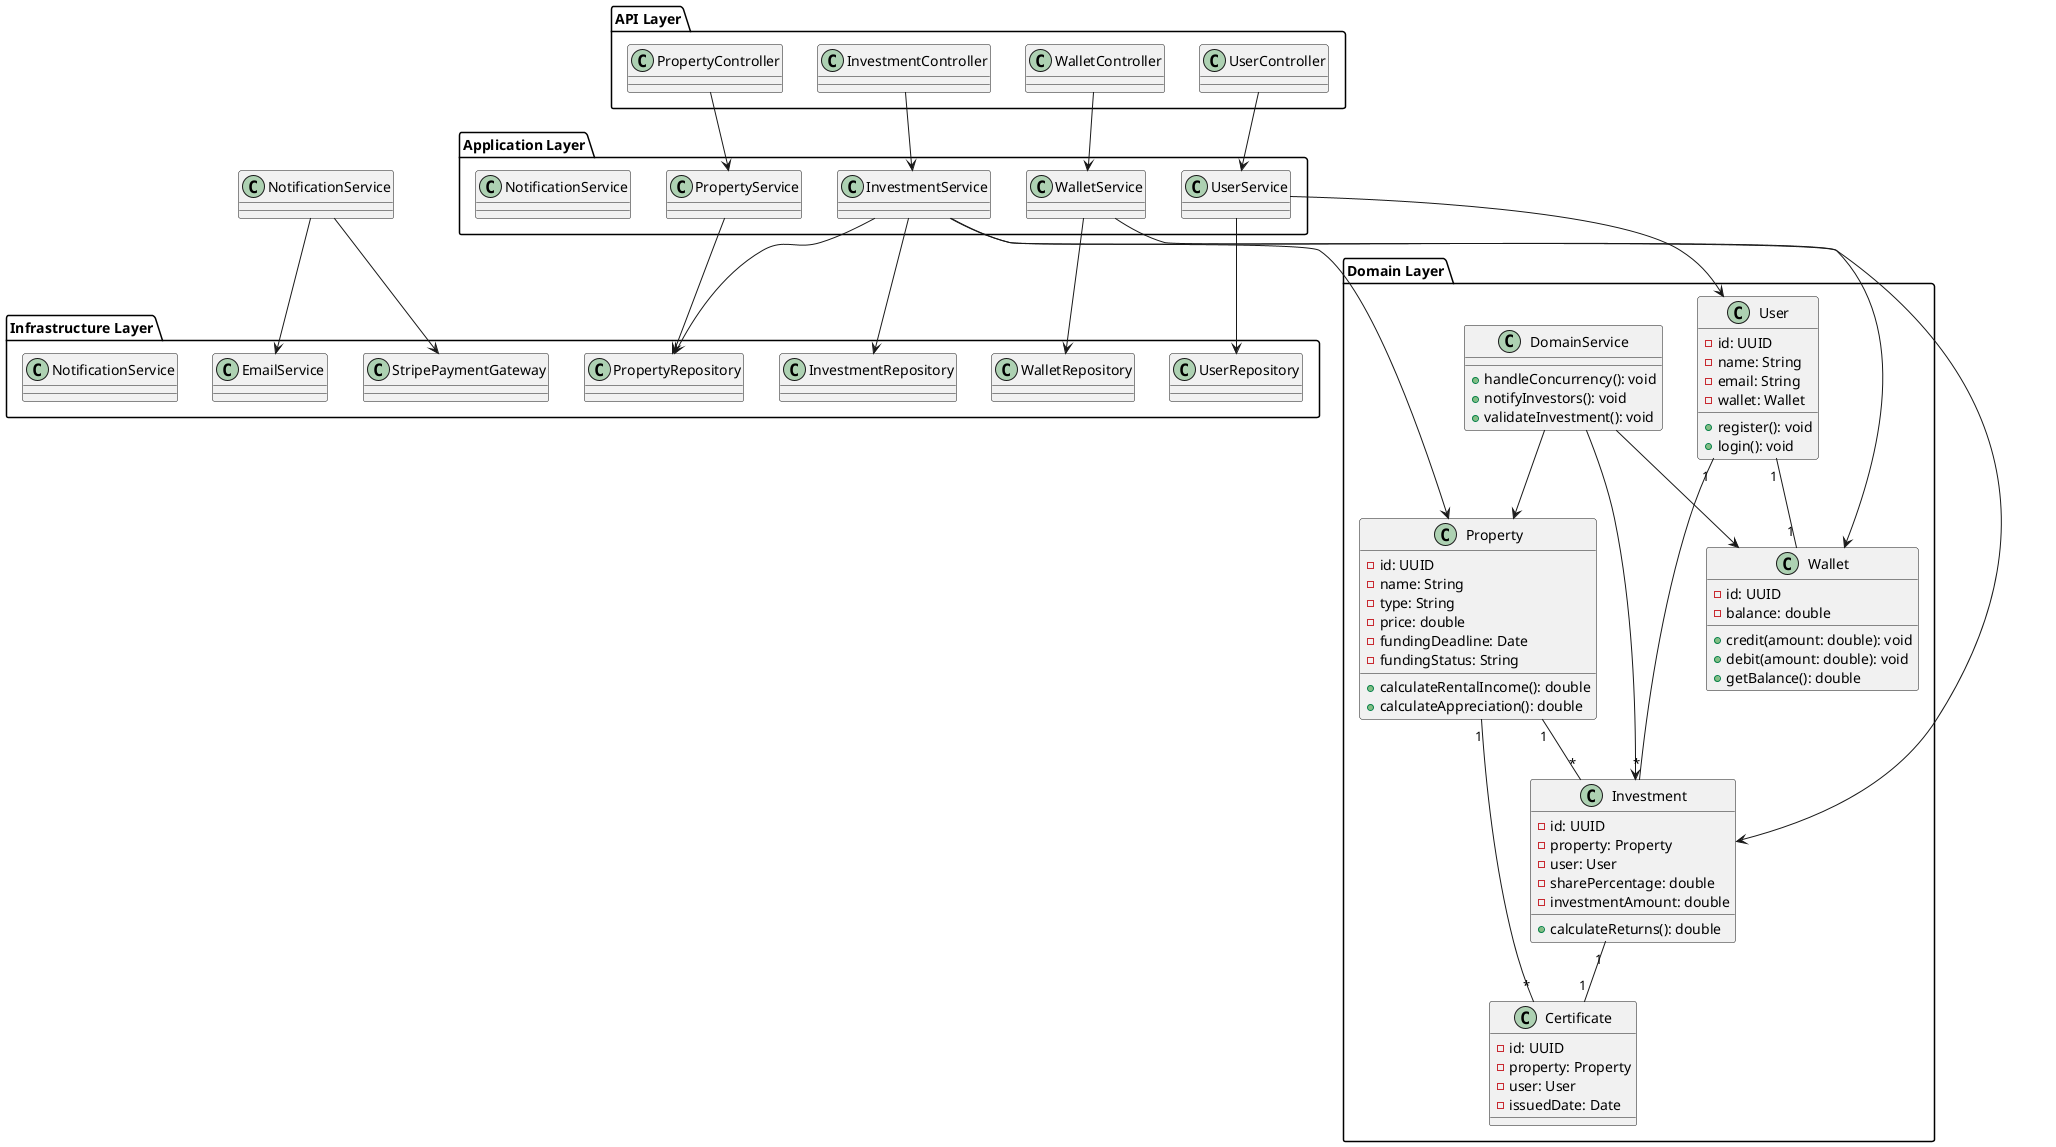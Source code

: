 @startuml archi-diagram-v2

' Layers
package "API Layer" {
    class PropertyController
    class InvestmentController
    class UserController
    class WalletController
}

package "Application Layer" {
    class PropertyService
    class InvestmentService
    class UserService
    class WalletService
    class NotificationService
}

package "Domain Layer" {
    class Property {
      - id: UUID
      - name: String
      - type: String
      - price: double
      - fundingDeadline: Date
      - fundingStatus: String
      + calculateRentalIncome(): double
      + calculateAppreciation(): double
    }

    class User {
      - id: UUID
      - name: String
      - email: String
      - wallet: Wallet
      + register(): void
      + login(): void
    }

    class Investment {
      - id: UUID
      - property: Property
      - user: User
      - sharePercentage: double
      - investmentAmount: double
      + calculateReturns(): double
    }

    class Wallet {
      - id: UUID
      - balance: double
      + credit(amount: double): void
      + debit(amount: double): void
      + getBalance(): double
    }

    class Certificate {
      - id: UUID
      - property: Property
      - user: User
      - issuedDate: Date
    }

    class DomainService {
      + handleConcurrency(): void
      + notifyInvestors(): void
      + validateInvestment(): void
    }
}

package "Infrastructure Layer" {
    class PropertyRepository
    class InvestmentRepository
    class UserRepository
    class WalletRepository
    class StripePaymentGateway
    class EmailService
    class NotificationService
}

' Relationships
PropertyController --> PropertyService
UserController --> UserService
InvestmentController --> InvestmentService
WalletController --> WalletService

PropertyService --> PropertyRepository
InvestmentService --> InvestmentRepository
UserService --> UserRepository
WalletService --> WalletRepository

NotificationService --> EmailService
NotificationService --> StripePaymentGateway

DomainService --> Property
DomainService --> Investment
DomainService --> Wallet

InvestmentService --> Investment
InvestmentService --> Property
InvestmentService --> PropertyRepository
UserService --> User
WalletService --> Wallet

Property "1" -- "*" Investment
User "1" -- "*" Investment
User "1" -- "1" Wallet
Investment "1" -- "1" Certificate

Property "1" -- "*" Certificate

@enduml
